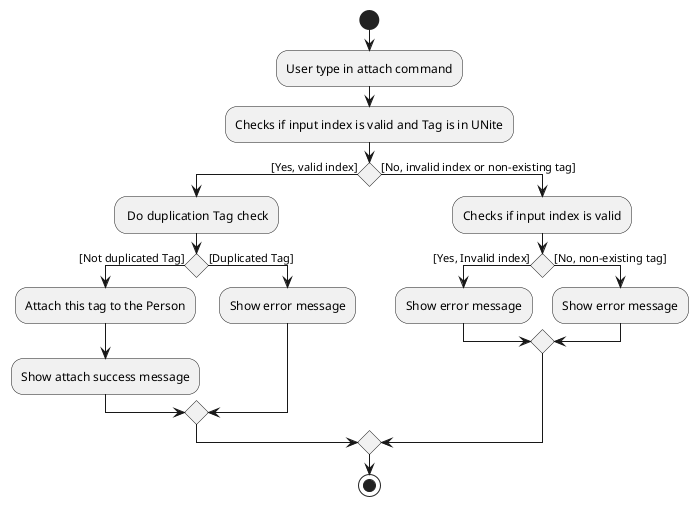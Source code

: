 @startuml

start
:User type in attach command;
:Checks if input index is valid and Tag is in UNite;
if () then ([Yes, valid index])
    : Do duplication Tag check;
    if() then ([Not duplicated Tag])
        :Attach this tag to the Person;
        :Show attach success message;
    else([Duplicated Tag])
        :Show error message;
    endif
else ([No, invalid index or non-existing tag])
    :Checks if input index is valid;
    if() then ([Yes, Invalid index])
        :Show error message;
    else([No, non-existing tag])
        :Show error message;
    endif
endif


stop

@enduml
